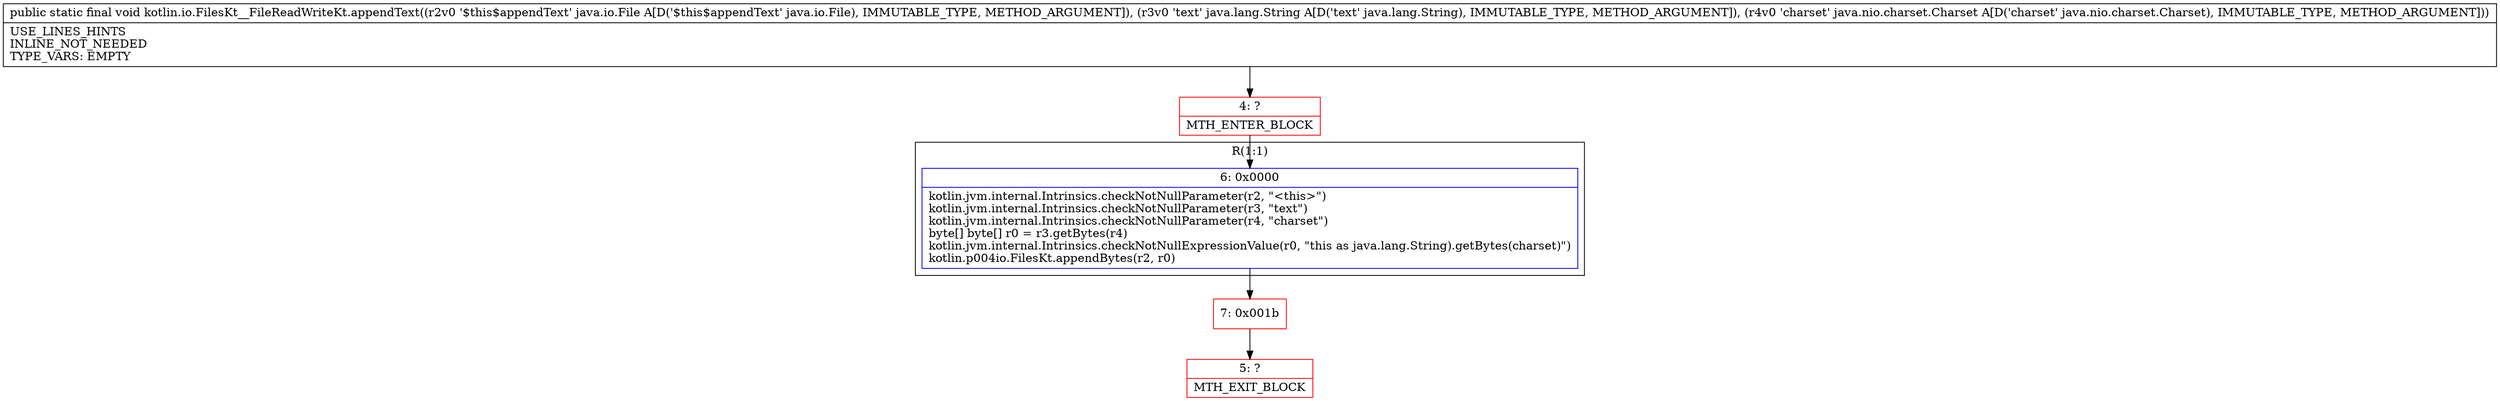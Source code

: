 digraph "CFG forkotlin.io.FilesKt__FileReadWriteKt.appendText(Ljava\/io\/File;Ljava\/lang\/String;Ljava\/nio\/charset\/Charset;)V" {
subgraph cluster_Region_718909144 {
label = "R(1:1)";
node [shape=record,color=blue];
Node_6 [shape=record,label="{6\:\ 0x0000|kotlin.jvm.internal.Intrinsics.checkNotNullParameter(r2, \"\<this\>\")\lkotlin.jvm.internal.Intrinsics.checkNotNullParameter(r3, \"text\")\lkotlin.jvm.internal.Intrinsics.checkNotNullParameter(r4, \"charset\")\lbyte[] byte[] r0 = r3.getBytes(r4)\lkotlin.jvm.internal.Intrinsics.checkNotNullExpressionValue(r0, \"this as java.lang.String).getBytes(charset)\")\lkotlin.p004io.FilesKt.appendBytes(r2, r0)\l}"];
}
Node_4 [shape=record,color=red,label="{4\:\ ?|MTH_ENTER_BLOCK\l}"];
Node_7 [shape=record,color=red,label="{7\:\ 0x001b}"];
Node_5 [shape=record,color=red,label="{5\:\ ?|MTH_EXIT_BLOCK\l}"];
MethodNode[shape=record,label="{public static final void kotlin.io.FilesKt__FileReadWriteKt.appendText((r2v0 '$this$appendText' java.io.File A[D('$this$appendText' java.io.File), IMMUTABLE_TYPE, METHOD_ARGUMENT]), (r3v0 'text' java.lang.String A[D('text' java.lang.String), IMMUTABLE_TYPE, METHOD_ARGUMENT]), (r4v0 'charset' java.nio.charset.Charset A[D('charset' java.nio.charset.Charset), IMMUTABLE_TYPE, METHOD_ARGUMENT]))  | USE_LINES_HINTS\lINLINE_NOT_NEEDED\lTYPE_VARS: EMPTY\l}"];
MethodNode -> Node_4;Node_6 -> Node_7;
Node_4 -> Node_6;
Node_7 -> Node_5;
}

